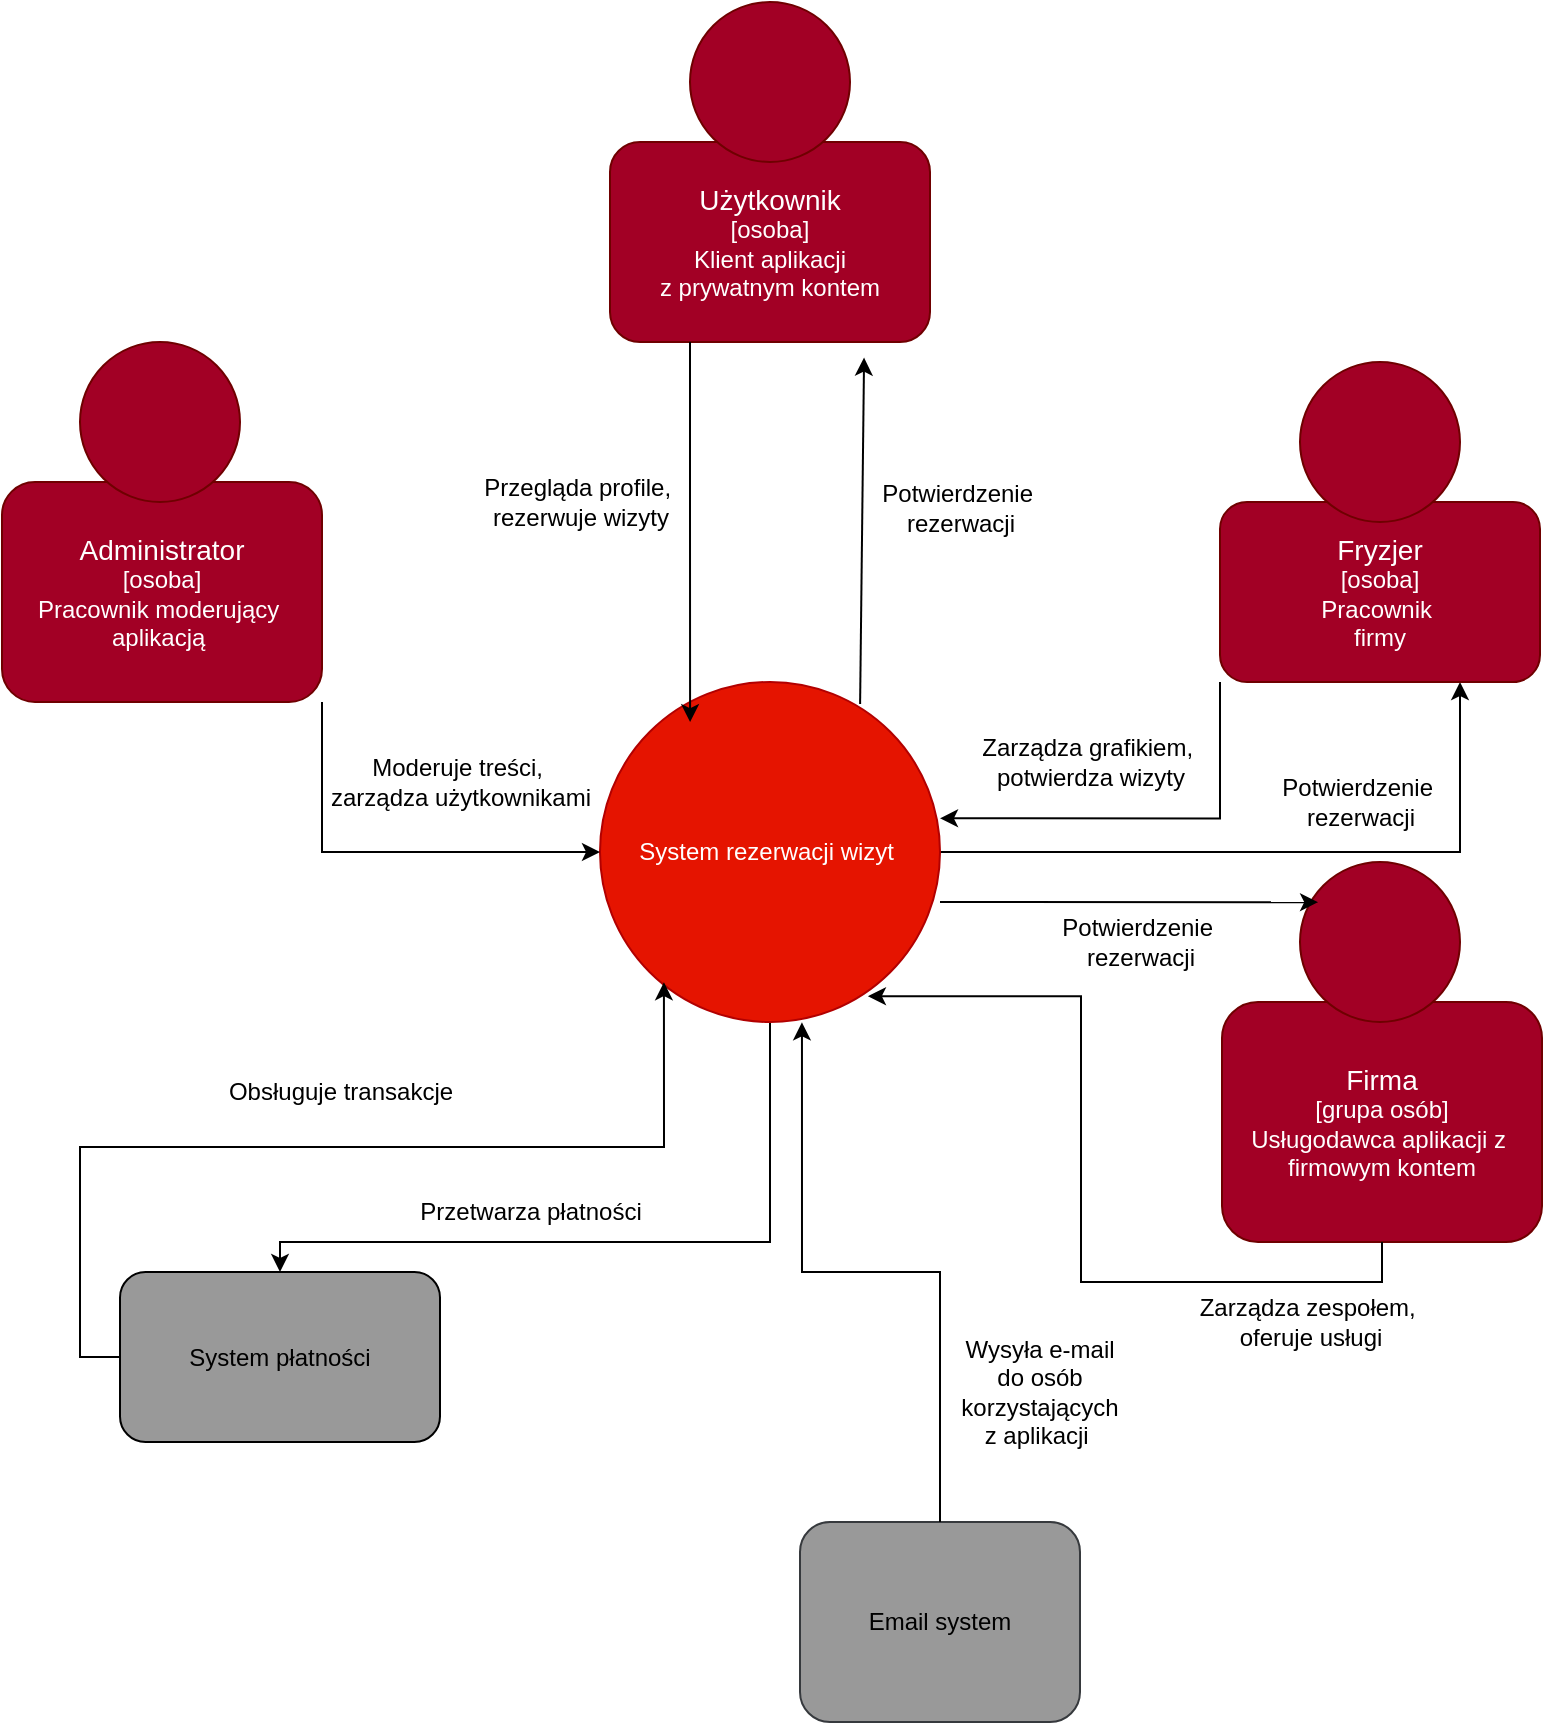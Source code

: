 <mxfile version="26.1.1">
  <diagram name="Page-1" id="dOflewxK2E6iJe3cRCym">
    <mxGraphModel dx="1291" dy="2049" grid="1" gridSize="10" guides="1" tooltips="1" connect="1" arrows="1" fold="1" page="1" pageScale="1" pageWidth="827" pageHeight="1169" math="0" shadow="0">
      <root>
        <mxCell id="0" />
        <mxCell id="1" parent="0" />
        <mxCell id="Xbx7092GDcm17mwoblus-20" style="edgeStyle=orthogonalEdgeStyle;rounded=0;orthogonalLoop=1;jettySize=auto;html=1;exitX=1;exitY=0.5;exitDx=0;exitDy=0;entryX=0.75;entryY=1;entryDx=0;entryDy=0;" edge="1" parent="1" source="qFKNKnolFcqOa4xKhwx_-2" target="Xbx7092GDcm17mwoblus-6">
          <mxGeometry relative="1" as="geometry" />
        </mxCell>
        <mxCell id="Xbx7092GDcm17mwoblus-26" style="edgeStyle=orthogonalEdgeStyle;rounded=0;orthogonalLoop=1;jettySize=auto;html=1;exitX=0.5;exitY=1;exitDx=0;exitDy=0;" edge="1" parent="1" source="qFKNKnolFcqOa4xKhwx_-2" target="Xbx7092GDcm17mwoblus-4">
          <mxGeometry relative="1" as="geometry">
            <Array as="points">
              <mxPoint x="435" y="570" />
              <mxPoint x="190" y="570" />
            </Array>
          </mxGeometry>
        </mxCell>
        <mxCell id="qFKNKnolFcqOa4xKhwx_-2" value="System rezerwacji wizyt&amp;nbsp;" style="ellipse;whiteSpace=wrap;html=1;aspect=fixed;fillColor=#e51400;strokeColor=#B20000;fontColor=#ffffff;" parent="1" vertex="1">
          <mxGeometry x="350" y="290" width="170" height="170" as="geometry" />
        </mxCell>
        <mxCell id="Xbx7092GDcm17mwoblus-4" value="System płatności" style="rounded=1;whiteSpace=wrap;html=1;fillColor=#999999;" vertex="1" parent="1">
          <mxGeometry x="110" y="585" width="160" height="85" as="geometry" />
        </mxCell>
        <mxCell id="Xbx7092GDcm17mwoblus-5" value="&lt;font style=&quot;font-size: 14px;&quot;&gt;Firma&lt;/font&gt;&lt;div&gt;[grupa osób]&lt;/div&gt;&lt;div&gt;Usługodawca aplikacji z&amp;nbsp;&lt;/div&gt;&lt;div&gt;firmowym kontem&lt;/div&gt;" style="rounded=1;whiteSpace=wrap;html=1;fillColor=#a20025;fontColor=#ffffff;strokeColor=#6F0000;" vertex="1" parent="1">
          <mxGeometry x="661" y="450" width="160" height="120" as="geometry" />
        </mxCell>
        <mxCell id="Xbx7092GDcm17mwoblus-6" value="&lt;font style=&quot;font-size: 14px;&quot;&gt;Fryzjer&lt;/font&gt;&lt;div&gt;[osoba]&lt;/div&gt;&lt;div&gt;Pracownik&amp;nbsp;&lt;/div&gt;&lt;div&gt;firmy&lt;/div&gt;" style="rounded=1;whiteSpace=wrap;html=1;fillColor=#a20025;fontColor=#ffffff;strokeColor=#6F0000;" vertex="1" parent="1">
          <mxGeometry x="660" y="200" width="160" height="90" as="geometry" />
        </mxCell>
        <mxCell id="Xbx7092GDcm17mwoblus-12" style="edgeStyle=orthogonalEdgeStyle;rounded=0;orthogonalLoop=1;jettySize=auto;html=1;exitX=1;exitY=1;exitDx=0;exitDy=0;" edge="1" parent="1" source="Xbx7092GDcm17mwoblus-7" target="qFKNKnolFcqOa4xKhwx_-2">
          <mxGeometry relative="1" as="geometry" />
        </mxCell>
        <mxCell id="Xbx7092GDcm17mwoblus-7" value="&lt;font style=&quot;font-size: 14px;&quot;&gt;Administrator&lt;/font&gt;&lt;div&gt;[osoba]&lt;/div&gt;&lt;div&gt;Pracownik moderujący&amp;nbsp;&lt;/div&gt;&lt;div&gt;aplikacją&amp;nbsp;&lt;/div&gt;" style="rounded=1;whiteSpace=wrap;html=1;fillColor=#a20025;fontColor=#ffffff;strokeColor=#6F0000;" vertex="1" parent="1">
          <mxGeometry x="51" y="190" width="160" height="110" as="geometry" />
        </mxCell>
        <mxCell id="Xbx7092GDcm17mwoblus-8" value="&lt;font style=&quot;font-size: 14px;&quot;&gt;Użytkownik&lt;/font&gt;&lt;div&gt;[osoba]&lt;/div&gt;&lt;div&gt;Klient aplikacji&lt;/div&gt;&lt;div&gt;z prywatnym kontem&lt;/div&gt;" style="rounded=1;whiteSpace=wrap;html=1;fillColor=#a20025;fontColor=#ffffff;strokeColor=#6F0000;" vertex="1" parent="1">
          <mxGeometry x="355" y="20" width="160" height="100" as="geometry" />
        </mxCell>
        <mxCell id="Xbx7092GDcm17mwoblus-13" style="edgeStyle=orthogonalEdgeStyle;rounded=0;orthogonalLoop=1;jettySize=auto;html=1;exitX=0.25;exitY=1;exitDx=0;exitDy=0;entryX=0.265;entryY=0.118;entryDx=0;entryDy=0;entryPerimeter=0;" edge="1" parent="1" source="Xbx7092GDcm17mwoblus-8" target="qFKNKnolFcqOa4xKhwx_-2">
          <mxGeometry relative="1" as="geometry" />
        </mxCell>
        <mxCell id="Xbx7092GDcm17mwoblus-16" value="" style="endArrow=classic;html=1;rounded=0;entryX=0.794;entryY=1.078;entryDx=0;entryDy=0;exitX=0.765;exitY=0.065;exitDx=0;exitDy=0;exitPerimeter=0;entryPerimeter=0;" edge="1" parent="1" source="qFKNKnolFcqOa4xKhwx_-2" target="Xbx7092GDcm17mwoblus-8">
          <mxGeometry width="50" height="50" relative="1" as="geometry">
            <mxPoint x="480" y="300" as="sourcePoint" />
            <mxPoint x="530" y="250" as="targetPoint" />
          </mxGeometry>
        </mxCell>
        <mxCell id="Xbx7092GDcm17mwoblus-19" style="edgeStyle=orthogonalEdgeStyle;rounded=0;orthogonalLoop=1;jettySize=auto;html=1;exitX=0;exitY=1;exitDx=0;exitDy=0;entryX=1;entryY=0.401;entryDx=0;entryDy=0;entryPerimeter=0;" edge="1" parent="1" source="Xbx7092GDcm17mwoblus-6" target="qFKNKnolFcqOa4xKhwx_-2">
          <mxGeometry relative="1" as="geometry" />
        </mxCell>
        <mxCell id="Xbx7092GDcm17mwoblus-25" style="edgeStyle=orthogonalEdgeStyle;rounded=0;orthogonalLoop=1;jettySize=auto;html=1;exitX=0.5;exitY=1;exitDx=0;exitDy=0;entryX=0.788;entryY=0.924;entryDx=0;entryDy=0;entryPerimeter=0;" edge="1" parent="1" source="Xbx7092GDcm17mwoblus-5" target="qFKNKnolFcqOa4xKhwx_-2">
          <mxGeometry relative="1" as="geometry" />
        </mxCell>
        <mxCell id="Xbx7092GDcm17mwoblus-27" style="edgeStyle=orthogonalEdgeStyle;rounded=0;orthogonalLoop=1;jettySize=auto;html=1;exitX=0;exitY=0.5;exitDx=0;exitDy=0;entryX=0.188;entryY=0.883;entryDx=0;entryDy=0;entryPerimeter=0;" edge="1" parent="1" source="Xbx7092GDcm17mwoblus-4" target="qFKNKnolFcqOa4xKhwx_-2">
          <mxGeometry relative="1" as="geometry">
            <mxPoint x="380" y="470" as="targetPoint" />
          </mxGeometry>
        </mxCell>
        <mxCell id="Xbx7092GDcm17mwoblus-32" value="Przegląda profile,&amp;nbsp;&lt;div&gt;rezerwuje wizyty&lt;/div&gt;" style="text;html=1;align=center;verticalAlign=middle;resizable=0;points=[];autosize=1;strokeColor=none;fillColor=none;" vertex="1" parent="1">
          <mxGeometry x="280" y="180" width="120" height="40" as="geometry" />
        </mxCell>
        <mxCell id="Xbx7092GDcm17mwoblus-33" value="Potwierdzenie&amp;nbsp;&lt;div&gt;rezerwacji&lt;/div&gt;" style="text;html=1;align=center;verticalAlign=middle;resizable=0;points=[];autosize=1;strokeColor=none;fillColor=none;" vertex="1" parent="1">
          <mxGeometry x="480" y="183" width="100" height="40" as="geometry" />
        </mxCell>
        <mxCell id="Xbx7092GDcm17mwoblus-34" value="Zarządza grafikiem,&amp;nbsp;&lt;div&gt;potwierdza wizyty&lt;/div&gt;" style="text;html=1;align=center;verticalAlign=middle;resizable=0;points=[];autosize=1;strokeColor=none;fillColor=none;" vertex="1" parent="1">
          <mxGeometry x="530" y="310" width="130" height="40" as="geometry" />
        </mxCell>
        <mxCell id="Xbx7092GDcm17mwoblus-35" value="Potwierdzenie&amp;nbsp;&lt;div&gt;rezerwacji&lt;/div&gt;" style="text;html=1;align=center;verticalAlign=middle;resizable=0;points=[];autosize=1;strokeColor=none;fillColor=none;" vertex="1" parent="1">
          <mxGeometry x="680" y="330" width="100" height="40" as="geometry" />
        </mxCell>
        <mxCell id="Xbx7092GDcm17mwoblus-36" value="Zarządza zespołem,&amp;nbsp;&lt;div&gt;oferuje usługi&lt;/div&gt;" style="text;html=1;align=center;verticalAlign=middle;resizable=0;points=[];autosize=1;strokeColor=none;fillColor=none;" vertex="1" parent="1">
          <mxGeometry x="640" y="590" width="130" height="40" as="geometry" />
        </mxCell>
        <mxCell id="Xbx7092GDcm17mwoblus-37" value="Potwierdzenie&amp;nbsp;&lt;div&gt;rezerwacji&lt;/div&gt;" style="text;html=1;align=center;verticalAlign=middle;resizable=0;points=[];autosize=1;strokeColor=none;fillColor=none;" vertex="1" parent="1">
          <mxGeometry x="570" y="400" width="100" height="40" as="geometry" />
        </mxCell>
        <mxCell id="Xbx7092GDcm17mwoblus-38" value="Moderuje treści,&amp;nbsp;&lt;div&gt;zarządza użytkownikami&lt;/div&gt;" style="text;html=1;align=center;verticalAlign=middle;resizable=0;points=[];autosize=1;strokeColor=none;fillColor=none;" vertex="1" parent="1">
          <mxGeometry x="205" y="320" width="150" height="40" as="geometry" />
        </mxCell>
        <mxCell id="Xbx7092GDcm17mwoblus-39" value="Przetwarza płatności" style="text;html=1;align=center;verticalAlign=middle;resizable=0;points=[];autosize=1;strokeColor=none;fillColor=none;" vertex="1" parent="1">
          <mxGeometry x="250" y="540" width="130" height="30" as="geometry" />
        </mxCell>
        <mxCell id="Xbx7092GDcm17mwoblus-40" value="Obsługuje transakcje" style="text;html=1;align=center;verticalAlign=middle;resizable=0;points=[];autosize=1;strokeColor=none;fillColor=none;" vertex="1" parent="1">
          <mxGeometry x="150" y="480" width="140" height="30" as="geometry" />
        </mxCell>
        <mxCell id="Xbx7092GDcm17mwoblus-41" value="" style="ellipse;whiteSpace=wrap;html=1;aspect=fixed;fillColor=#a20025;fontColor=#ffffff;strokeColor=#6F0000;" vertex="1" parent="1">
          <mxGeometry x="395" y="-50" width="80" height="80" as="geometry" />
        </mxCell>
        <mxCell id="Xbx7092GDcm17mwoblus-42" value="" style="ellipse;whiteSpace=wrap;html=1;aspect=fixed;fillColor=#a20025;fontColor=#ffffff;strokeColor=#6F0000;" vertex="1" parent="1">
          <mxGeometry x="700" y="130" width="80" height="80" as="geometry" />
        </mxCell>
        <mxCell id="Xbx7092GDcm17mwoblus-43" value="Email system" style="rounded=1;whiteSpace=wrap;html=1;fillColor=#999999;strokeColor=#36393d;" vertex="1" parent="1">
          <mxGeometry x="450" y="710" width="140" height="100" as="geometry" />
        </mxCell>
        <mxCell id="Xbx7092GDcm17mwoblus-44" style="edgeStyle=orthogonalEdgeStyle;rounded=0;orthogonalLoop=1;jettySize=auto;html=1;exitX=0.5;exitY=0;exitDx=0;exitDy=0;entryX=0.594;entryY=1.001;entryDx=0;entryDy=0;entryPerimeter=0;" edge="1" parent="1" source="Xbx7092GDcm17mwoblus-43" target="qFKNKnolFcqOa4xKhwx_-2">
          <mxGeometry relative="1" as="geometry" />
        </mxCell>
        <mxCell id="Xbx7092GDcm17mwoblus-45" value="Wysyła e-mail do osób korzystających z aplikacji&amp;nbsp;" style="text;html=1;align=center;verticalAlign=middle;whiteSpace=wrap;rounded=0;" vertex="1" parent="1">
          <mxGeometry x="540" y="630" width="60" height="30" as="geometry" />
        </mxCell>
        <mxCell id="Xbx7092GDcm17mwoblus-46" value="" style="ellipse;whiteSpace=wrap;html=1;aspect=fixed;fillColor=#a20025;fontColor=#ffffff;strokeColor=#6F0000;" vertex="1" parent="1">
          <mxGeometry x="90" y="120" width="80" height="80" as="geometry" />
        </mxCell>
        <mxCell id="Xbx7092GDcm17mwoblus-48" value="" style="ellipse;whiteSpace=wrap;html=1;aspect=fixed;fillColor=#a20025;fontColor=#ffffff;strokeColor=#6F0000;" vertex="1" parent="1">
          <mxGeometry x="700" y="380" width="80" height="80" as="geometry" />
        </mxCell>
        <mxCell id="Xbx7092GDcm17mwoblus-49" value="" style="endArrow=classic;html=1;rounded=0;entryX=0.113;entryY=0.251;entryDx=0;entryDy=0;entryPerimeter=0;" edge="1" parent="1" target="Xbx7092GDcm17mwoblus-48">
          <mxGeometry width="50" height="50" relative="1" as="geometry">
            <mxPoint x="520" y="400" as="sourcePoint" />
            <mxPoint x="570" y="350" as="targetPoint" />
          </mxGeometry>
        </mxCell>
      </root>
    </mxGraphModel>
  </diagram>
</mxfile>
